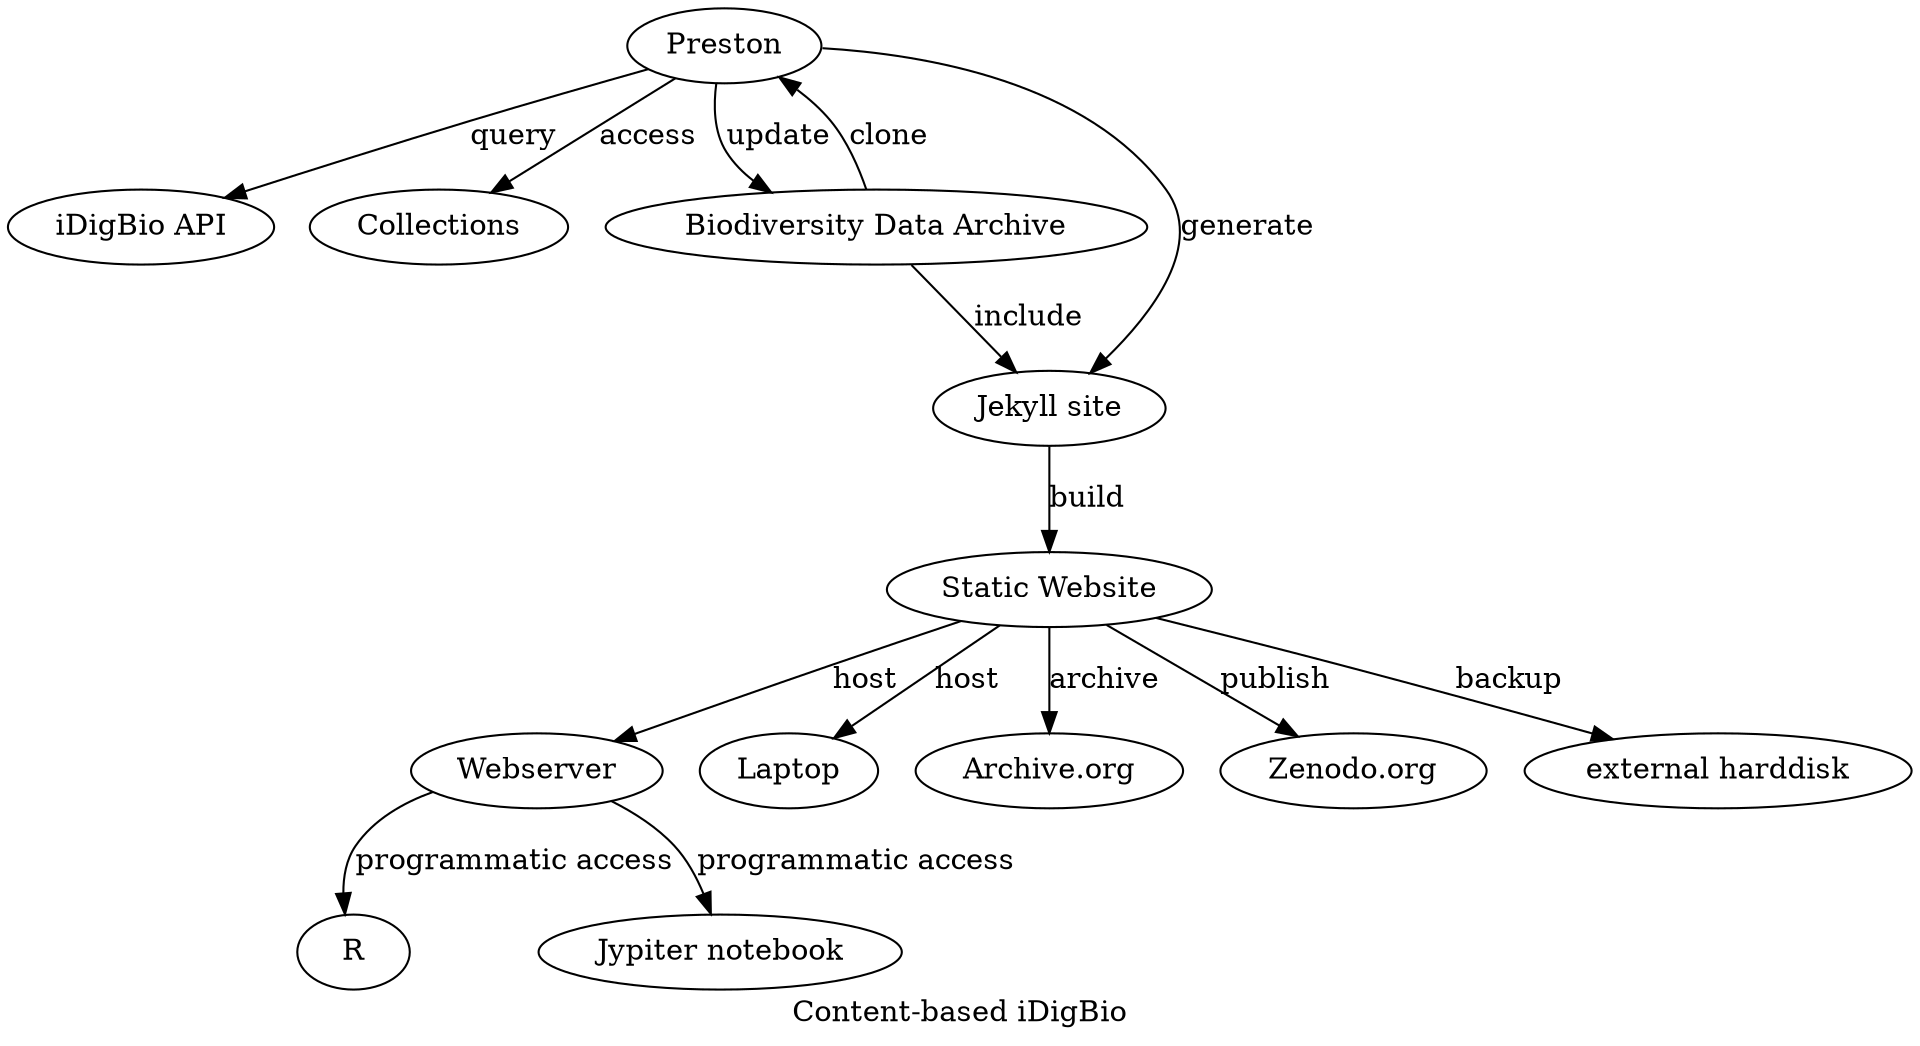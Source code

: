 digraph idigbio {
    
    "Preston"->"iDigBio API"[label="query"]
    "Preston"->"Collections"[label="access"]
    "Preston"->"Biodiversity Data Archive"[label="update"]
    "Biodiversity Data Archive"->"Preston"[label="clone"]
    "Preston"->"Jekyll site"[label="generate"]
    "Biodiversity Data Archive"->"Jekyll site"[label="include"]
    "Jekyll site"->"Static Website"[label="build"]

    "Static Website"->"Webserver"[label="host"]
    "Static Website"->"Laptop"[label="host"]
    "Static Website"->"Archive.org"[label="archive"]
    "Static Website"->"Zenodo.org"[label="publish"]
    "Static Website"->"external harddisk"[label="backup"]

    "Webserver"->"R"[label="programmatic access"]
    "Webserver"->"Jypiter notebook"[label="programmatic access"]

    label="Content-based iDigBio"
}
